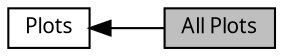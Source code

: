 digraph "All Plots"
{
  bgcolor="transparent";
  edge [fontname="Lucinda Grande",fontsize="10",labelfontname="Lucinda Grande",labelfontsize="10"];
  node [fontname="Lucinda Grande",fontsize="10",shape=box];
  rankdir=LR;
  Node1 [label="All Plots",height=0.2,width=0.4,color="black", fillcolor="grey75", style="filled", fontcolor="black",tooltip="Plot properties that can be animated using Core Animation for all plot types."];
  Node2 [label="Plots",height=0.2,width=0.4,color="black",URL="$group__plot_animation.html",tooltip="Plot properties that can be animated using Core Animation."];
  Node2->Node1 [shape=plaintext, dir="back", style="solid"];
}
